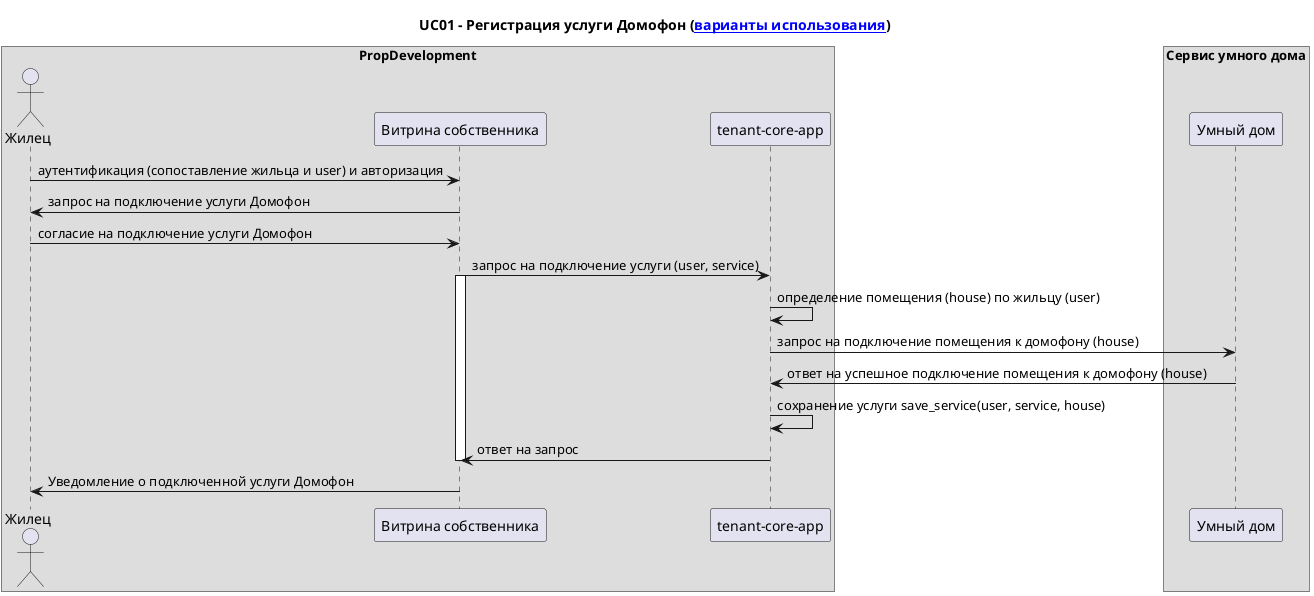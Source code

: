 @startuml

title UC01 - Регистрация услуги Домофон ([[./uc.puml варианты использования]])

box "PropDevelopment"
actor Жилец as Tenant
participant "Витрина собственника" as MobileApp
participant "tenant-core-app" as TenantCoreApp
end box
box "Сервис умного дома"
participant "Умный дом" as SmartHome
end box

Tenant -> MobileApp: аутентификация (сопоставление жильца и user) и авторизация
MobileApp -> Tenant: запрос на подключение услуги Домофон
Tenant -> MobileApp: согласие на подключение услуги Домофон
MobileApp -> TenantCoreApp: запрос на подключение услуги (user, service)
activate MobileApp
TenantCoreApp -> TenantCoreApp: определение помещения (house) по жильцу (user)
TenantCoreApp -> SmartHome: запрос на подключение помещения к домофону (house)
SmartHome -> TenantCoreApp: ответ на успешное подключение помещения к домофону (house)
TenantCoreApp -> TenantCoreApp: сохранение услуги save_service(user, service, house)
TenantCoreApp -> MobileApp: ответ на запрос
deactivate MobileApp
MobileApp -> Tenant: Уведомление о подключенной услуги Домофон

@enduml